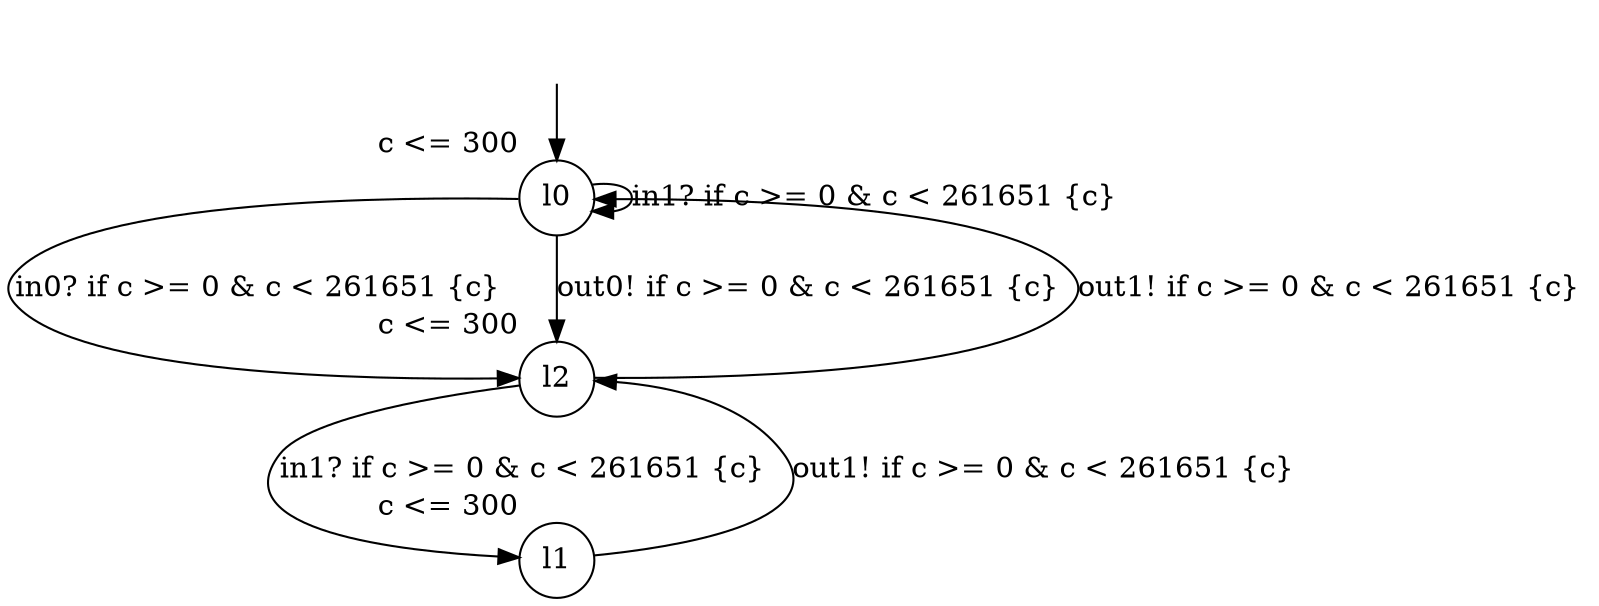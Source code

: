 digraph g {
__start0 [label="" shape="none"];
l0 [shape="circle" margin=0 label="l0", xlabel="c <= 300"];
l1 [shape="circle" margin=0 label="l1", xlabel="c <= 300"];
l2 [shape="circle" margin=0 label="l2", xlabel="c <= 300"];
l0 -> l2 [label="in0? if c >= 0 & c < 261651 {c} "];
l0 -> l2 [label="out0! if c >= 0 & c < 261651 {c} "];
l0 -> l0 [label="in1? if c >= 0 & c < 261651 {c} "];
l1 -> l2 [label="out1! if c >= 0 & c < 261651 {c} "];
l2 -> l1 [label="in1? if c >= 0 & c < 261651 {c} "];
l2 -> l0 [label="out1! if c >= 0 & c < 261651 {c} "];
__start0 -> l0;
}

